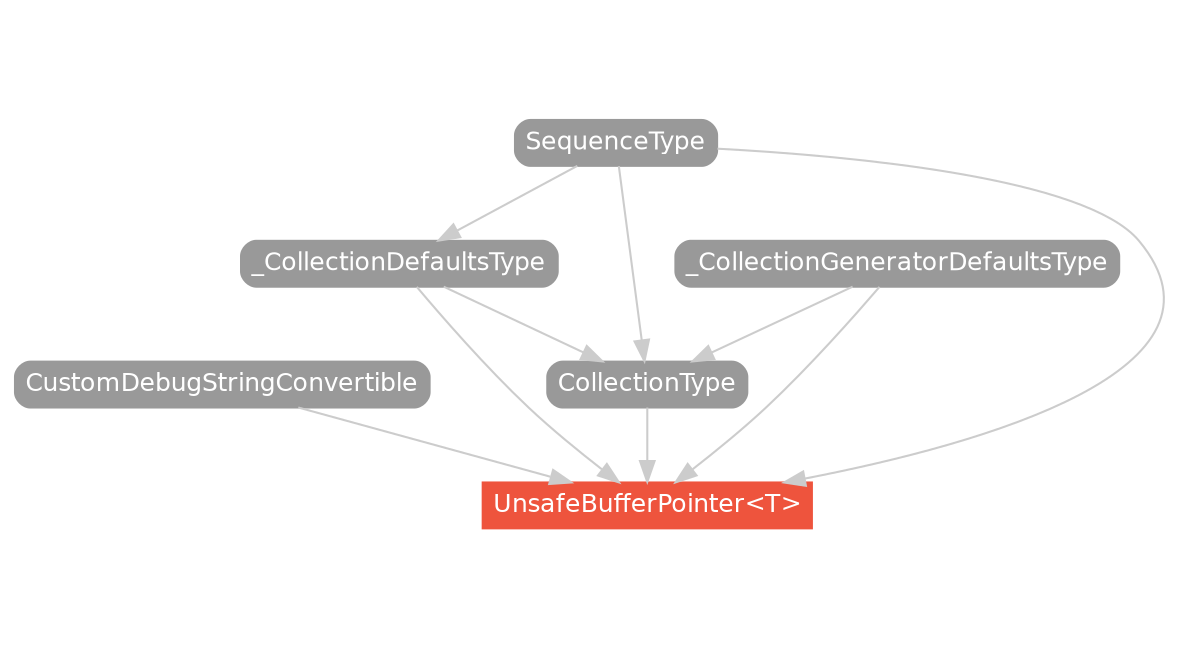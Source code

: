 strict digraph "UnsafeBufferPointer<T> - Type Hierarchy - SwiftDoc.org" {
    pad="0.1,0.8"
    node [shape=box, style="filled,rounded", color="#999999", fillcolor="#999999", fontcolor=white, fontname=Helvetica, fontnames="Helvetica,sansserif", fontsize=12, margin="0.07,0.05", height="0.3"]
    edge [color="#cccccc"]
    "CollectionType" [URL="/protocol/CollectionType/"]
    "CustomDebugStringConvertible" [URL="/protocol/CustomDebugStringConvertible/"]
    "SequenceType" [URL="/protocol/SequenceType/"]
    "UnsafeBufferPointer<T>" [URL="/type/UnsafeBufferPointer/", style="filled", fillcolor="#ee543d", color="#ee543d"]
    "_CollectionDefaultsType" [URL="/protocol/_CollectionDefaultsType/"]
    "_CollectionGeneratorDefaultsType" [URL="/protocol/_CollectionGeneratorDefaultsType/"]    "CollectionType" -> "UnsafeBufferPointer<T>"
    "SequenceType" -> "UnsafeBufferPointer<T>"
    "_CollectionDefaultsType" -> "UnsafeBufferPointer<T>"
    "_CollectionGeneratorDefaultsType" -> "UnsafeBufferPointer<T>"
    "CustomDebugStringConvertible" -> "UnsafeBufferPointer<T>"
    "SequenceType" -> "CollectionType"
    "_CollectionDefaultsType" -> "CollectionType"
    "_CollectionGeneratorDefaultsType" -> "CollectionType"
    "SequenceType" -> "_CollectionDefaultsType"
    "SequenceType" -> "_CollectionDefaultsType"
    subgraph Types {
        rank = max; "UnsafeBufferPointer<T>";
    }
}